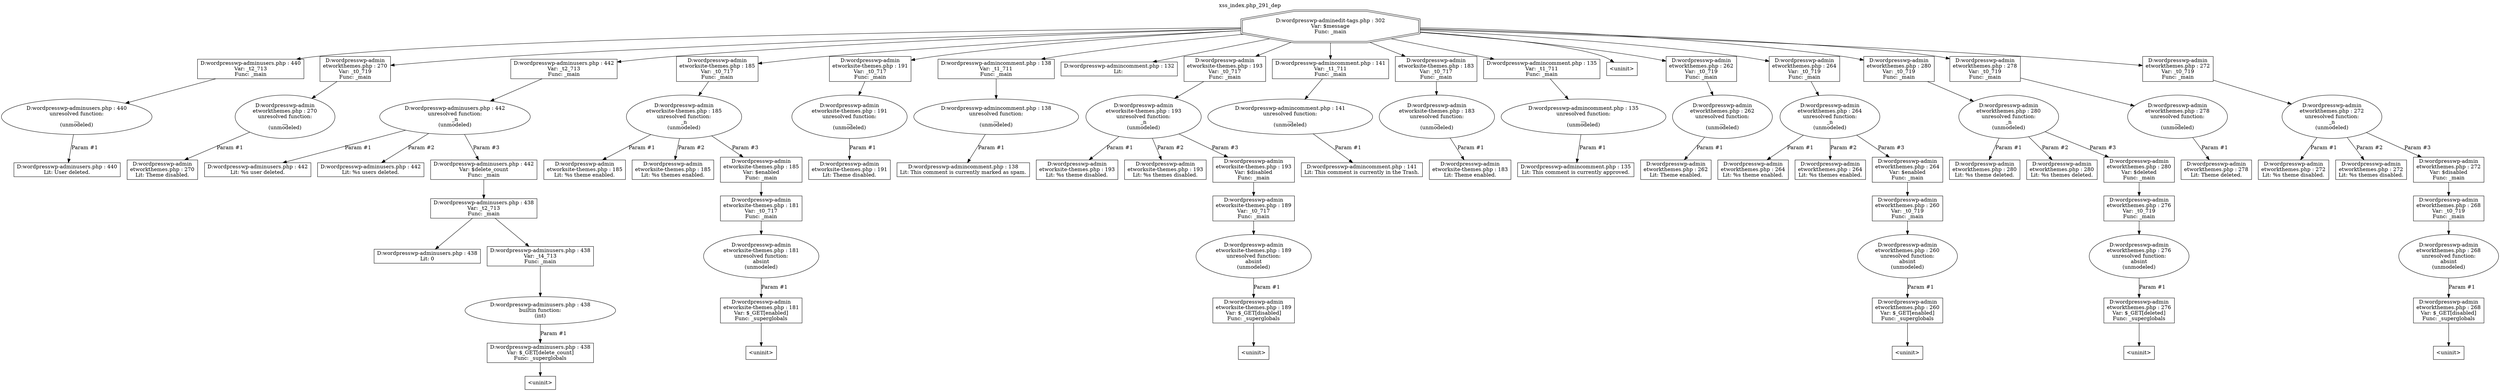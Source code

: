 digraph cfg {
  label="xss_index.php_291_dep";
  labelloc=t;
  n1 [shape=doubleoctagon, label="D:\wordpress\wp-admin\edit-tags.php : 302\nVar: $message\nFunc: _main\n"];
  n2 [shape=box, label="D:\wordpress\wp-admin\users.php : 440\nVar: _t2_713\nFunc: _main\n"];
  n3 [shape=ellipse, label="D:\wordpress\wp-admin\users.php : 440\nunresolved function:\n__\n(unmodeled)\n"];
  n4 [shape=box, label="D:\wordpress\wp-admin\users.php : 440\nLit: User deleted.\n"];
  n5 [shape=box, label="D:\wordpress\wp-admin\network\themes.php : 270\nVar: _t0_719\nFunc: _main\n"];
  n6 [shape=ellipse, label="D:\wordpress\wp-admin\network\themes.php : 270\nunresolved function:\n__\n(unmodeled)\n"];
  n7 [shape=box, label="D:\wordpress\wp-admin\network\themes.php : 270\nLit: Theme disabled.\n"];
  n8 [shape=box, label="D:\wordpress\wp-admin\users.php : 442\nVar: _t2_713\nFunc: _main\n"];
  n9 [shape=ellipse, label="D:\wordpress\wp-admin\users.php : 442\nunresolved function:\n_n\n(unmodeled)\n"];
  n10 [shape=box, label="D:\wordpress\wp-admin\users.php : 442\nLit: %s user deleted.\n"];
  n11 [shape=box, label="D:\wordpress\wp-admin\users.php : 442\nLit: %s users deleted.\n"];
  n12 [shape=box, label="D:\wordpress\wp-admin\users.php : 442\nVar: $delete_count\nFunc: _main\n"];
  n13 [shape=box, label="D:\wordpress\wp-admin\users.php : 438\nVar: _t2_713\nFunc: _main\n"];
  n14 [shape=box, label="D:\wordpress\wp-admin\users.php : 438\nLit: 0\n"];
  n15 [shape=box, label="D:\wordpress\wp-admin\users.php : 438\nVar: _t4_713\nFunc: _main\n"];
  n16 [shape=ellipse, label="D:\wordpress\wp-admin\users.php : 438\nbuiltin function:\n(int)\n"];
  n17 [shape=box, label="D:\wordpress\wp-admin\users.php : 438\nVar: $_GET[delete_count]\nFunc: _superglobals\n"];
  n18 [shape=box, label="<uninit>"];
  n19 [shape=box, label="D:\wordpress\wp-admin\network\site-themes.php : 185\nVar: _t0_717\nFunc: _main\n"];
  n20 [shape=ellipse, label="D:\wordpress\wp-admin\network\site-themes.php : 185\nunresolved function:\n_n\n(unmodeled)\n"];
  n21 [shape=box, label="D:\wordpress\wp-admin\network\site-themes.php : 185\nLit: %s theme enabled.\n"];
  n22 [shape=box, label="D:\wordpress\wp-admin\network\site-themes.php : 185\nLit: %s themes enabled.\n"];
  n23 [shape=box, label="D:\wordpress\wp-admin\network\site-themes.php : 185\nVar: $enabled\nFunc: _main\n"];
  n24 [shape=box, label="D:\wordpress\wp-admin\network\site-themes.php : 181\nVar: _t0_717\nFunc: _main\n"];
  n25 [shape=ellipse, label="D:\wordpress\wp-admin\network\site-themes.php : 181\nunresolved function:\nabsint\n(unmodeled)\n"];
  n26 [shape=box, label="D:\wordpress\wp-admin\network\site-themes.php : 181\nVar: $_GET[enabled]\nFunc: _superglobals\n"];
  n27 [shape=box, label="<uninit>"];
  n28 [shape=box, label="D:\wordpress\wp-admin\network\site-themes.php : 191\nVar: _t0_717\nFunc: _main\n"];
  n29 [shape=ellipse, label="D:\wordpress\wp-admin\network\site-themes.php : 191\nunresolved function:\n__\n(unmodeled)\n"];
  n30 [shape=box, label="D:\wordpress\wp-admin\network\site-themes.php : 191\nLit: Theme disabled.\n"];
  n31 [shape=box, label="D:\wordpress\wp-admin\comment.php : 138\nVar: _t1_711\nFunc: _main\n"];
  n32 [shape=ellipse, label="D:\wordpress\wp-admin\comment.php : 138\nunresolved function:\n__\n(unmodeled)\n"];
  n33 [shape=box, label="D:\wordpress\wp-admin\comment.php : 138\nLit: This comment is currently marked as spam.\n"];
  n34 [shape=box, label="D:\wordpress\wp-admin\comment.php : 132\nLit: \n"];
  n35 [shape=box, label="D:\wordpress\wp-admin\network\site-themes.php : 193\nVar: _t0_717\nFunc: _main\n"];
  n36 [shape=ellipse, label="D:\wordpress\wp-admin\network\site-themes.php : 193\nunresolved function:\n_n\n(unmodeled)\n"];
  n37 [shape=box, label="D:\wordpress\wp-admin\network\site-themes.php : 193\nLit: %s theme disabled.\n"];
  n38 [shape=box, label="D:\wordpress\wp-admin\network\site-themes.php : 193\nLit: %s themes disabled.\n"];
  n39 [shape=box, label="D:\wordpress\wp-admin\network\site-themes.php : 193\nVar: $disabled\nFunc: _main\n"];
  n40 [shape=box, label="D:\wordpress\wp-admin\network\site-themes.php : 189\nVar: _t0_717\nFunc: _main\n"];
  n41 [shape=ellipse, label="D:\wordpress\wp-admin\network\site-themes.php : 189\nunresolved function:\nabsint\n(unmodeled)\n"];
  n42 [shape=box, label="D:\wordpress\wp-admin\network\site-themes.php : 189\nVar: $_GET[disabled]\nFunc: _superglobals\n"];
  n43 [shape=box, label="<uninit>"];
  n44 [shape=box, label="D:\wordpress\wp-admin\comment.php : 141\nVar: _t1_711\nFunc: _main\n"];
  n45 [shape=ellipse, label="D:\wordpress\wp-admin\comment.php : 141\nunresolved function:\n__\n(unmodeled)\n"];
  n46 [shape=box, label="D:\wordpress\wp-admin\comment.php : 141\nLit: This comment is currently in the Trash.\n"];
  n47 [shape=box, label="D:\wordpress\wp-admin\network\site-themes.php : 183\nVar: _t0_717\nFunc: _main\n"];
  n48 [shape=ellipse, label="D:\wordpress\wp-admin\network\site-themes.php : 183\nunresolved function:\n__\n(unmodeled)\n"];
  n49 [shape=box, label="D:\wordpress\wp-admin\network\site-themes.php : 183\nLit: Theme enabled.\n"];
  n50 [shape=box, label="D:\wordpress\wp-admin\comment.php : 135\nVar: _t1_711\nFunc: _main\n"];
  n51 [shape=ellipse, label="D:\wordpress\wp-admin\comment.php : 135\nunresolved function:\n__\n(unmodeled)\n"];
  n52 [shape=box, label="D:\wordpress\wp-admin\comment.php : 135\nLit: This comment is currently approved.\n"];
  n53 [shape=box, label="<uninit>"];
  n54 [shape=box, label="D:\wordpress\wp-admin\network\themes.php : 262\nVar: _t0_719\nFunc: _main\n"];
  n55 [shape=ellipse, label="D:\wordpress\wp-admin\network\themes.php : 262\nunresolved function:\n__\n(unmodeled)\n"];
  n56 [shape=box, label="D:\wordpress\wp-admin\network\themes.php : 262\nLit: Theme enabled.\n"];
  n57 [shape=box, label="D:\wordpress\wp-admin\network\themes.php : 264\nVar: _t0_719\nFunc: _main\n"];
  n58 [shape=ellipse, label="D:\wordpress\wp-admin\network\themes.php : 264\nunresolved function:\n_n\n(unmodeled)\n"];
  n59 [shape=box, label="D:\wordpress\wp-admin\network\themes.php : 264\nLit: %s theme enabled.\n"];
  n60 [shape=box, label="D:\wordpress\wp-admin\network\themes.php : 264\nLit: %s themes enabled.\n"];
  n61 [shape=box, label="D:\wordpress\wp-admin\network\themes.php : 264\nVar: $enabled\nFunc: _main\n"];
  n62 [shape=box, label="D:\wordpress\wp-admin\network\themes.php : 260\nVar: _t0_719\nFunc: _main\n"];
  n63 [shape=ellipse, label="D:\wordpress\wp-admin\network\themes.php : 260\nunresolved function:\nabsint\n(unmodeled)\n"];
  n64 [shape=box, label="D:\wordpress\wp-admin\network\themes.php : 260\nVar: $_GET[enabled]\nFunc: _superglobals\n"];
  n65 [shape=box, label="<uninit>"];
  n66 [shape=box, label="D:\wordpress\wp-admin\network\themes.php : 280\nVar: _t0_719\nFunc: _main\n"];
  n67 [shape=ellipse, label="D:\wordpress\wp-admin\network\themes.php : 280\nunresolved function:\n_n\n(unmodeled)\n"];
  n68 [shape=box, label="D:\wordpress\wp-admin\network\themes.php : 280\nLit: %s theme deleted.\n"];
  n69 [shape=box, label="D:\wordpress\wp-admin\network\themes.php : 280\nLit: %s themes deleted.\n"];
  n70 [shape=box, label="D:\wordpress\wp-admin\network\themes.php : 280\nVar: $deleted\nFunc: _main\n"];
  n71 [shape=box, label="D:\wordpress\wp-admin\network\themes.php : 276\nVar: _t0_719\nFunc: _main\n"];
  n72 [shape=ellipse, label="D:\wordpress\wp-admin\network\themes.php : 276\nunresolved function:\nabsint\n(unmodeled)\n"];
  n73 [shape=box, label="D:\wordpress\wp-admin\network\themes.php : 276\nVar: $_GET[deleted]\nFunc: _superglobals\n"];
  n74 [shape=box, label="<uninit>"];
  n75 [shape=box, label="D:\wordpress\wp-admin\network\themes.php : 278\nVar: _t0_719\nFunc: _main\n"];
  n76 [shape=ellipse, label="D:\wordpress\wp-admin\network\themes.php : 278\nunresolved function:\n__\n(unmodeled)\n"];
  n77 [shape=box, label="D:\wordpress\wp-admin\network\themes.php : 278\nLit: Theme deleted.\n"];
  n78 [shape=box, label="D:\wordpress\wp-admin\network\themes.php : 272\nVar: _t0_719\nFunc: _main\n"];
  n79 [shape=ellipse, label="D:\wordpress\wp-admin\network\themes.php : 272\nunresolved function:\n_n\n(unmodeled)\n"];
  n80 [shape=box, label="D:\wordpress\wp-admin\network\themes.php : 272\nLit: %s theme disabled.\n"];
  n81 [shape=box, label="D:\wordpress\wp-admin\network\themes.php : 272\nLit: %s themes disabled.\n"];
  n82 [shape=box, label="D:\wordpress\wp-admin\network\themes.php : 272\nVar: $disabled\nFunc: _main\n"];
  n83 [shape=box, label="D:\wordpress\wp-admin\network\themes.php : 268\nVar: _t0_719\nFunc: _main\n"];
  n84 [shape=ellipse, label="D:\wordpress\wp-admin\network\themes.php : 268\nunresolved function:\nabsint\n(unmodeled)\n"];
  n85 [shape=box, label="D:\wordpress\wp-admin\network\themes.php : 268\nVar: $_GET[disabled]\nFunc: _superglobals\n"];
  n86 [shape=box, label="<uninit>"];
  n2 -> n3;
  n3 -> n4[label="Param #1"];
  n1 -> n2;
  n1 -> n5;
  n1 -> n8;
  n1 -> n19;
  n1 -> n28;
  n1 -> n31;
  n1 -> n34;
  n1 -> n35;
  n1 -> n44;
  n1 -> n47;
  n1 -> n50;
  n1 -> n53;
  n1 -> n54;
  n1 -> n57;
  n1 -> n66;
  n1 -> n75;
  n1 -> n78;
  n5 -> n6;
  n6 -> n7[label="Param #1"];
  n8 -> n9;
  n9 -> n10[label="Param #1"];
  n9 -> n11[label="Param #2"];
  n9 -> n12[label="Param #3"];
  n13 -> n14;
  n13 -> n15;
  n15 -> n16;
  n17 -> n18;
  n16 -> n17[label="Param #1"];
  n12 -> n13;
  n19 -> n20;
  n20 -> n21[label="Param #1"];
  n20 -> n22[label="Param #2"];
  n20 -> n23[label="Param #3"];
  n24 -> n25;
  n26 -> n27;
  n25 -> n26[label="Param #1"];
  n23 -> n24;
  n28 -> n29;
  n29 -> n30[label="Param #1"];
  n31 -> n32;
  n32 -> n33[label="Param #1"];
  n35 -> n36;
  n36 -> n37[label="Param #1"];
  n36 -> n38[label="Param #2"];
  n36 -> n39[label="Param #3"];
  n40 -> n41;
  n42 -> n43;
  n41 -> n42[label="Param #1"];
  n39 -> n40;
  n44 -> n45;
  n45 -> n46[label="Param #1"];
  n47 -> n48;
  n48 -> n49[label="Param #1"];
  n50 -> n51;
  n51 -> n52[label="Param #1"];
  n54 -> n55;
  n55 -> n56[label="Param #1"];
  n57 -> n58;
  n58 -> n59[label="Param #1"];
  n58 -> n60[label="Param #2"];
  n58 -> n61[label="Param #3"];
  n62 -> n63;
  n64 -> n65;
  n63 -> n64[label="Param #1"];
  n61 -> n62;
  n66 -> n67;
  n67 -> n68[label="Param #1"];
  n67 -> n69[label="Param #2"];
  n67 -> n70[label="Param #3"];
  n71 -> n72;
  n73 -> n74;
  n72 -> n73[label="Param #1"];
  n70 -> n71;
  n75 -> n76;
  n76 -> n77[label="Param #1"];
  n78 -> n79;
  n79 -> n80[label="Param #1"];
  n79 -> n81[label="Param #2"];
  n79 -> n82[label="Param #3"];
  n83 -> n84;
  n85 -> n86;
  n84 -> n85[label="Param #1"];
  n82 -> n83;
}
